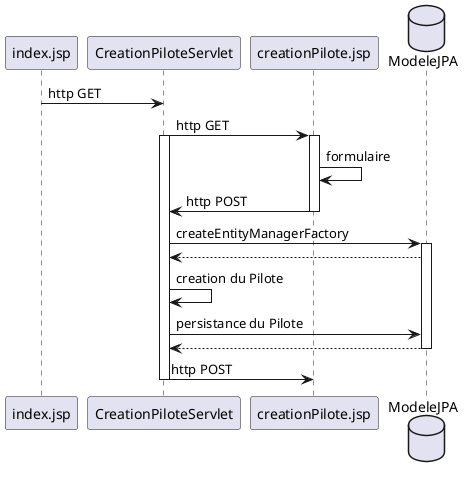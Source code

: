 @startuml creationPilote
participant index.jsp as accueil
participant CreationPiloteServlet as serlvet
participant creationPilote.jsp as creation
database ModeleJPA as bdd

accueil -> serlvet: http GET
serlvet -> creation : http GET
activate serlvet
activate creation
creation -> creation : formulaire
creation -> serlvet : http POST
deactivate creation
serlvet -> bdd : createEntityManagerFactory
activate bdd
bdd --> serlvet :
serlvet -> serlvet : creation du Pilote
serlvet -> bdd : persistance du Pilote
bdd --> serlvet
deactivate bdd
serlvet -> creation : http POST
deactivate serlvet
@enduml